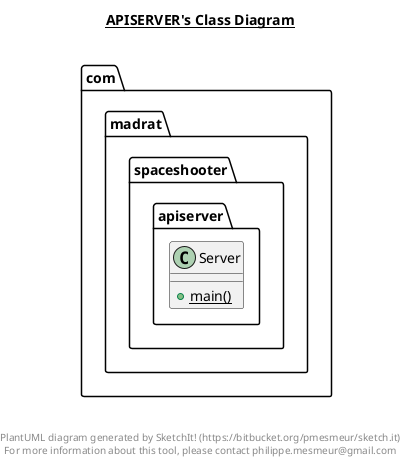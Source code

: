 @startuml

title __APISERVER's Class Diagram__\n

  package com.madrat.spaceshooter.apiserver {
    class Server {
        {static} + main()
    }
  }
  



right footer


PlantUML diagram generated by SketchIt! (https://bitbucket.org/pmesmeur/sketch.it)
For more information about this tool, please contact philippe.mesmeur@gmail.com
endfooter

@enduml
